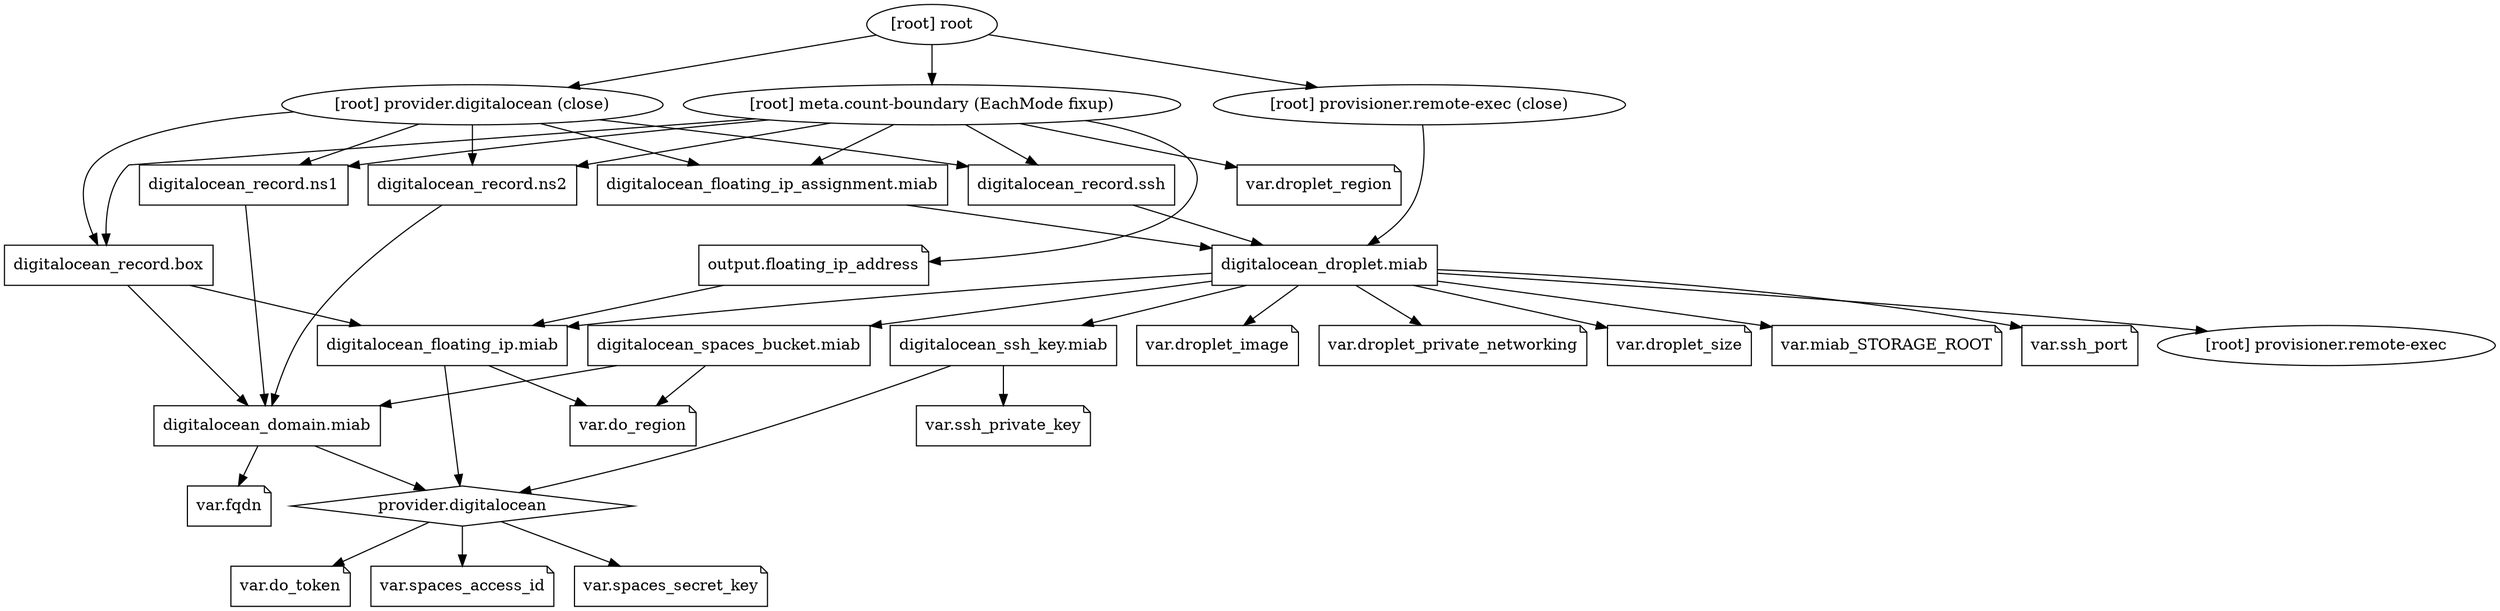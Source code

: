 digraph {
	compound = "true"
	newrank = "true"
	subgraph "root" {
		"[root] digitalocean_domain.miab" [label = "digitalocean_domain.miab", shape = "box"]
		"[root] digitalocean_droplet.miab" [label = "digitalocean_droplet.miab", shape = "box"]
		"[root] digitalocean_floating_ip.miab" [label = "digitalocean_floating_ip.miab", shape = "box"]
		"[root] digitalocean_floating_ip_assignment.miab" [label = "digitalocean_floating_ip_assignment.miab", shape = "box"]
		"[root] digitalocean_record.box" [label = "digitalocean_record.box", shape = "box"]
		"[root] digitalocean_record.ns1" [label = "digitalocean_record.ns1", shape = "box"]
		"[root] digitalocean_record.ns2" [label = "digitalocean_record.ns2", shape = "box"]
		"[root] digitalocean_record.ssh" [label = "digitalocean_record.ssh", shape = "box"]
		"[root] digitalocean_spaces_bucket.miab" [label = "digitalocean_spaces_bucket.miab", shape = "box"]
		"[root] digitalocean_ssh_key.miab" [label = "digitalocean_ssh_key.miab", shape = "box"]
		"[root] output.floating_ip_address" [label = "output.floating_ip_address", shape = "note"]
		"[root] provider.digitalocean" [label = "provider.digitalocean", shape = "diamond"]
		"[root] var.do_region" [label = "var.do_region", shape = "note"]
		"[root] var.do_token" [label = "var.do_token", shape = "note"]
		"[root] var.droplet_image" [label = "var.droplet_image", shape = "note"]
		"[root] var.droplet_private_networking" [label = "var.droplet_private_networking", shape = "note"]
		"[root] var.droplet_region" [label = "var.droplet_region", shape = "note"]
		"[root] var.droplet_size" [label = "var.droplet_size", shape = "note"]
		"[root] var.fqdn" [label = "var.fqdn", shape = "note"]
		"[root] var.miab_STORAGE_ROOT" [label = "var.miab_STORAGE_ROOT", shape = "note"]
		"[root] var.spaces_access_id" [label = "var.spaces_access_id", shape = "note"]
		"[root] var.spaces_secret_key" [label = "var.spaces_secret_key", shape = "note"]
		"[root] var.ssh_port" [label = "var.ssh_port", shape = "note"]
		"[root] var.ssh_private_key" [label = "var.ssh_private_key", shape = "note"]
		"[root] digitalocean_domain.miab" -> "[root] provider.digitalocean"
		"[root] digitalocean_domain.miab" -> "[root] var.fqdn"
		"[root] digitalocean_droplet.miab" -> "[root] digitalocean_floating_ip.miab"
		"[root] digitalocean_droplet.miab" -> "[root] digitalocean_spaces_bucket.miab"
		"[root] digitalocean_droplet.miab" -> "[root] digitalocean_ssh_key.miab"
		"[root] digitalocean_droplet.miab" -> "[root] provisioner.remote-exec"
		"[root] digitalocean_droplet.miab" -> "[root] var.droplet_image"
		"[root] digitalocean_droplet.miab" -> "[root] var.droplet_private_networking"
		"[root] digitalocean_droplet.miab" -> "[root] var.droplet_size"
		"[root] digitalocean_droplet.miab" -> "[root] var.miab_STORAGE_ROOT"
		"[root] digitalocean_droplet.miab" -> "[root] var.ssh_port"
		"[root] digitalocean_floating_ip.miab" -> "[root] provider.digitalocean"
		"[root] digitalocean_floating_ip.miab" -> "[root] var.do_region"
		"[root] digitalocean_floating_ip_assignment.miab" -> "[root] digitalocean_droplet.miab"
		"[root] digitalocean_record.box" -> "[root] digitalocean_domain.miab"
		"[root] digitalocean_record.box" -> "[root] digitalocean_floating_ip.miab"
		"[root] digitalocean_record.ns1" -> "[root] digitalocean_domain.miab"
		"[root] digitalocean_record.ns2" -> "[root] digitalocean_domain.miab"
		"[root] digitalocean_record.ssh" -> "[root] digitalocean_droplet.miab"
		"[root] digitalocean_spaces_bucket.miab" -> "[root] digitalocean_domain.miab"
		"[root] digitalocean_spaces_bucket.miab" -> "[root] var.do_region"
		"[root] digitalocean_ssh_key.miab" -> "[root] provider.digitalocean"
		"[root] digitalocean_ssh_key.miab" -> "[root] var.ssh_private_key"
		"[root] meta.count-boundary (EachMode fixup)" -> "[root] digitalocean_floating_ip_assignment.miab"
		"[root] meta.count-boundary (EachMode fixup)" -> "[root] digitalocean_record.box"
		"[root] meta.count-boundary (EachMode fixup)" -> "[root] digitalocean_record.ns1"
		"[root] meta.count-boundary (EachMode fixup)" -> "[root] digitalocean_record.ns2"
		"[root] meta.count-boundary (EachMode fixup)" -> "[root] digitalocean_record.ssh"
		"[root] meta.count-boundary (EachMode fixup)" -> "[root] output.floating_ip_address"
		"[root] meta.count-boundary (EachMode fixup)" -> "[root] var.droplet_region"
		"[root] output.floating_ip_address" -> "[root] digitalocean_floating_ip.miab"
		"[root] provider.digitalocean (close)" -> "[root] digitalocean_floating_ip_assignment.miab"
		"[root] provider.digitalocean (close)" -> "[root] digitalocean_record.box"
		"[root] provider.digitalocean (close)" -> "[root] digitalocean_record.ns1"
		"[root] provider.digitalocean (close)" -> "[root] digitalocean_record.ns2"
		"[root] provider.digitalocean (close)" -> "[root] digitalocean_record.ssh"
		"[root] provider.digitalocean" -> "[root] var.do_token"
		"[root] provider.digitalocean" -> "[root] var.spaces_access_id"
		"[root] provider.digitalocean" -> "[root] var.spaces_secret_key"
		"[root] provisioner.remote-exec (close)" -> "[root] digitalocean_droplet.miab"
		"[root] root" -> "[root] meta.count-boundary (EachMode fixup)"
		"[root] root" -> "[root] provider.digitalocean (close)"
		"[root] root" -> "[root] provisioner.remote-exec (close)"
	}
}

